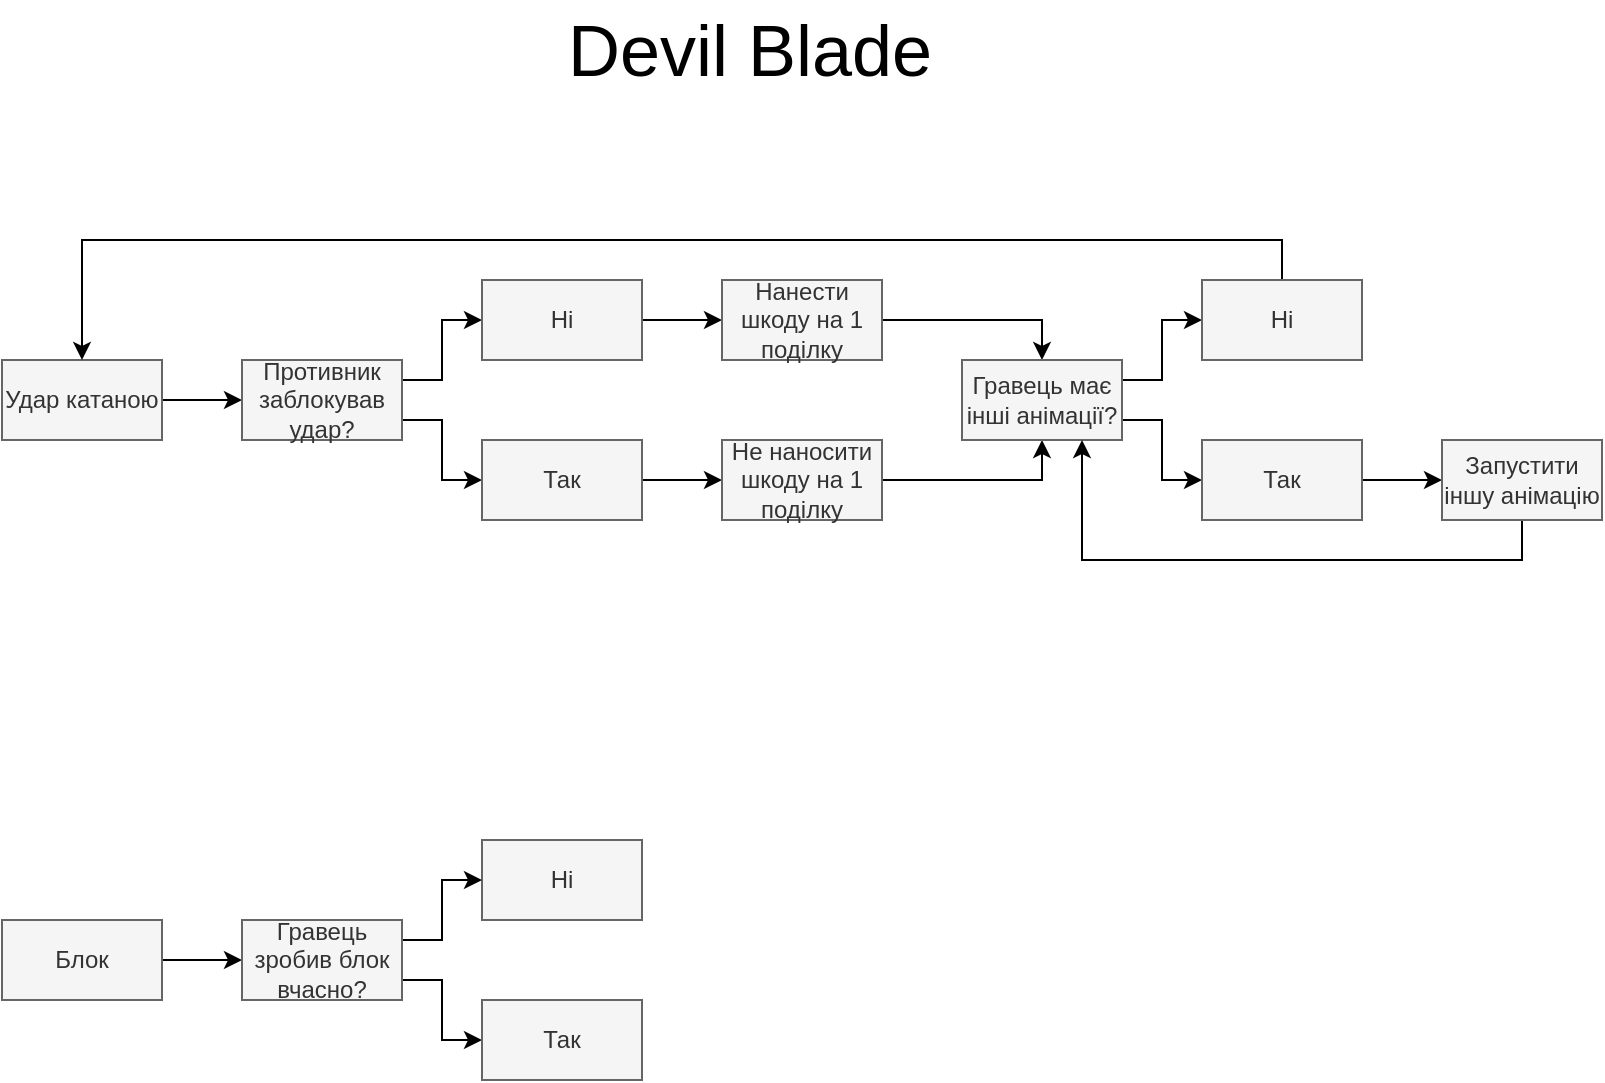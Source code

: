 <mxfile version="20.5.3" type="github">
  <diagram id="Gw7SjPRHPI560Tm9hMZg" name="Сторінка-1">
    <mxGraphModel dx="1138" dy="643" grid="1" gridSize="10" guides="1" tooltips="1" connect="1" arrows="1" fold="1" page="1" pageScale="1" pageWidth="1654" pageHeight="2336" math="0" shadow="0">
      <root>
        <mxCell id="0" />
        <mxCell id="1" parent="0" />
        <mxCell id="OfBTPzujXy_Dv2JITzyA-4" value="Devil Blade" style="text;html=1;align=center;verticalAlign=middle;whiteSpace=wrap;rounded=0;fontFamily=Helvetica;fontSize=36;" parent="1" vertex="1">
          <mxGeometry x="317" y="20" width="194" height="50" as="geometry" />
        </mxCell>
        <mxCell id="m0AJIgBf-lL1eL2nw93D-6" style="edgeStyle=orthogonalEdgeStyle;rounded=0;orthogonalLoop=1;jettySize=auto;html=1;exitX=1;exitY=0.5;exitDx=0;exitDy=0;" edge="1" parent="1" source="m0AJIgBf-lL1eL2nw93D-4" target="m0AJIgBf-lL1eL2nw93D-5">
          <mxGeometry relative="1" as="geometry" />
        </mxCell>
        <mxCell id="m0AJIgBf-lL1eL2nw93D-4" value="Удар катаною" style="text;html=1;strokeColor=#666666;fillColor=#f5f5f5;align=center;verticalAlign=middle;whiteSpace=wrap;rounded=0;fontColor=#333333;" vertex="1" parent="1">
          <mxGeometry x="40" y="200" width="80" height="40" as="geometry" />
        </mxCell>
        <mxCell id="m0AJIgBf-lL1eL2nw93D-8" style="edgeStyle=orthogonalEdgeStyle;rounded=0;orthogonalLoop=1;jettySize=auto;html=1;exitX=1;exitY=0.25;exitDx=0;exitDy=0;" edge="1" parent="1" source="m0AJIgBf-lL1eL2nw93D-5" target="m0AJIgBf-lL1eL2nw93D-7">
          <mxGeometry relative="1" as="geometry" />
        </mxCell>
        <mxCell id="m0AJIgBf-lL1eL2nw93D-10" style="edgeStyle=orthogonalEdgeStyle;rounded=0;orthogonalLoop=1;jettySize=auto;html=1;exitX=1;exitY=0.75;exitDx=0;exitDy=0;" edge="1" parent="1" source="m0AJIgBf-lL1eL2nw93D-5" target="m0AJIgBf-lL1eL2nw93D-9">
          <mxGeometry relative="1" as="geometry" />
        </mxCell>
        <mxCell id="m0AJIgBf-lL1eL2nw93D-5" value="Противник заблокував удар?" style="text;html=1;strokeColor=#666666;fillColor=#f5f5f5;align=center;verticalAlign=middle;whiteSpace=wrap;rounded=0;fontColor=#333333;" vertex="1" parent="1">
          <mxGeometry x="160" y="200" width="80" height="40" as="geometry" />
        </mxCell>
        <mxCell id="m0AJIgBf-lL1eL2nw93D-12" style="edgeStyle=orthogonalEdgeStyle;rounded=0;orthogonalLoop=1;jettySize=auto;html=1;exitX=1;exitY=0.5;exitDx=0;exitDy=0;" edge="1" parent="1" source="m0AJIgBf-lL1eL2nw93D-7" target="m0AJIgBf-lL1eL2nw93D-11">
          <mxGeometry relative="1" as="geometry" />
        </mxCell>
        <mxCell id="m0AJIgBf-lL1eL2nw93D-7" value="Ні" style="text;html=1;strokeColor=#666666;fillColor=#f5f5f5;align=center;verticalAlign=middle;whiteSpace=wrap;rounded=0;fontColor=#333333;" vertex="1" parent="1">
          <mxGeometry x="280" y="160" width="80" height="40" as="geometry" />
        </mxCell>
        <mxCell id="m0AJIgBf-lL1eL2nw93D-14" style="edgeStyle=orthogonalEdgeStyle;rounded=0;orthogonalLoop=1;jettySize=auto;html=1;exitX=1;exitY=0.5;exitDx=0;exitDy=0;" edge="1" parent="1" source="m0AJIgBf-lL1eL2nw93D-9" target="m0AJIgBf-lL1eL2nw93D-13">
          <mxGeometry relative="1" as="geometry" />
        </mxCell>
        <mxCell id="m0AJIgBf-lL1eL2nw93D-9" value="Так" style="text;html=1;strokeColor=#666666;fillColor=#f5f5f5;align=center;verticalAlign=middle;whiteSpace=wrap;rounded=0;fontColor=#333333;" vertex="1" parent="1">
          <mxGeometry x="280" y="240" width="80" height="40" as="geometry" />
        </mxCell>
        <mxCell id="m0AJIgBf-lL1eL2nw93D-16" style="edgeStyle=orthogonalEdgeStyle;rounded=0;orthogonalLoop=1;jettySize=auto;html=1;exitX=1;exitY=0.5;exitDx=0;exitDy=0;" edge="1" parent="1" source="m0AJIgBf-lL1eL2nw93D-11" target="m0AJIgBf-lL1eL2nw93D-15">
          <mxGeometry relative="1" as="geometry">
            <Array as="points">
              <mxPoint x="560" y="180" />
            </Array>
          </mxGeometry>
        </mxCell>
        <mxCell id="m0AJIgBf-lL1eL2nw93D-11" value="Нанести шкоду на 1 поділку" style="text;html=1;strokeColor=#666666;fillColor=#f5f5f5;align=center;verticalAlign=middle;whiteSpace=wrap;rounded=0;fontColor=#333333;" vertex="1" parent="1">
          <mxGeometry x="400" y="160" width="80" height="40" as="geometry" />
        </mxCell>
        <mxCell id="m0AJIgBf-lL1eL2nw93D-17" style="edgeStyle=orthogonalEdgeStyle;rounded=0;orthogonalLoop=1;jettySize=auto;html=1;exitX=1;exitY=0.5;exitDx=0;exitDy=0;entryX=0.5;entryY=1;entryDx=0;entryDy=0;" edge="1" parent="1" source="m0AJIgBf-lL1eL2nw93D-13" target="m0AJIgBf-lL1eL2nw93D-15">
          <mxGeometry relative="1" as="geometry" />
        </mxCell>
        <mxCell id="m0AJIgBf-lL1eL2nw93D-13" value="Не наносити шкоду на 1 поділку" style="text;html=1;strokeColor=#666666;fillColor=#f5f5f5;align=center;verticalAlign=middle;whiteSpace=wrap;rounded=0;fontColor=#333333;" vertex="1" parent="1">
          <mxGeometry x="400" y="240" width="80" height="40" as="geometry" />
        </mxCell>
        <mxCell id="m0AJIgBf-lL1eL2nw93D-19" style="edgeStyle=orthogonalEdgeStyle;rounded=0;orthogonalLoop=1;jettySize=auto;html=1;exitX=1;exitY=0.25;exitDx=0;exitDy=0;" edge="1" parent="1" source="m0AJIgBf-lL1eL2nw93D-15" target="m0AJIgBf-lL1eL2nw93D-18">
          <mxGeometry relative="1" as="geometry" />
        </mxCell>
        <mxCell id="m0AJIgBf-lL1eL2nw93D-21" style="edgeStyle=orthogonalEdgeStyle;rounded=0;orthogonalLoop=1;jettySize=auto;html=1;exitX=1;exitY=0.75;exitDx=0;exitDy=0;" edge="1" parent="1" source="m0AJIgBf-lL1eL2nw93D-15" target="m0AJIgBf-lL1eL2nw93D-20">
          <mxGeometry relative="1" as="geometry" />
        </mxCell>
        <mxCell id="m0AJIgBf-lL1eL2nw93D-15" value="Гравець має інші анімації?" style="text;html=1;strokeColor=#666666;fillColor=#f5f5f5;align=center;verticalAlign=middle;whiteSpace=wrap;rounded=0;fontColor=#333333;" vertex="1" parent="1">
          <mxGeometry x="520" y="200" width="80" height="40" as="geometry" />
        </mxCell>
        <mxCell id="m0AJIgBf-lL1eL2nw93D-24" style="edgeStyle=orthogonalEdgeStyle;rounded=0;orthogonalLoop=1;jettySize=auto;html=1;exitX=1;exitY=0.5;exitDx=0;exitDy=0;" edge="1" parent="1" source="m0AJIgBf-lL1eL2nw93D-20" target="m0AJIgBf-lL1eL2nw93D-23">
          <mxGeometry relative="1" as="geometry" />
        </mxCell>
        <mxCell id="m0AJIgBf-lL1eL2nw93D-20" value="Так" style="text;html=1;strokeColor=#666666;fillColor=#f5f5f5;align=center;verticalAlign=middle;whiteSpace=wrap;rounded=0;fontColor=#333333;" vertex="1" parent="1">
          <mxGeometry x="640" y="240" width="80" height="40" as="geometry" />
        </mxCell>
        <mxCell id="m0AJIgBf-lL1eL2nw93D-30" style="edgeStyle=orthogonalEdgeStyle;rounded=0;orthogonalLoop=1;jettySize=auto;html=1;exitX=0.5;exitY=1;exitDx=0;exitDy=0;entryX=0.75;entryY=1;entryDx=0;entryDy=0;" edge="1" parent="1" source="m0AJIgBf-lL1eL2nw93D-23" target="m0AJIgBf-lL1eL2nw93D-15">
          <mxGeometry relative="1" as="geometry" />
        </mxCell>
        <mxCell id="m0AJIgBf-lL1eL2nw93D-23" value="Запустити іншу анімацію" style="text;html=1;strokeColor=#666666;fillColor=#f5f5f5;align=center;verticalAlign=middle;whiteSpace=wrap;rounded=0;fontColor=#333333;" vertex="1" parent="1">
          <mxGeometry x="760" y="240" width="80" height="40" as="geometry" />
        </mxCell>
        <mxCell id="qJtpwFS_eKcF3Zx06Uy4-3" style="edgeStyle=orthogonalEdgeStyle;rounded=0;orthogonalLoop=1;jettySize=auto;html=1;" edge="1" parent="1" source="qJtpwFS_eKcF3Zx06Uy4-1" target="qJtpwFS_eKcF3Zx06Uy4-2">
          <mxGeometry relative="1" as="geometry" />
        </mxCell>
        <mxCell id="qJtpwFS_eKcF3Zx06Uy4-1" value="Блок" style="text;html=1;strokeColor=#666666;fillColor=#f5f5f5;align=center;verticalAlign=middle;whiteSpace=wrap;rounded=0;fontColor=#333333;" vertex="1" parent="1">
          <mxGeometry x="40" y="480" width="80" height="40" as="geometry" />
        </mxCell>
        <mxCell id="qJtpwFS_eKcF3Zx06Uy4-4" value="Ні" style="text;html=1;strokeColor=#666666;fillColor=#f5f5f5;align=center;verticalAlign=middle;whiteSpace=wrap;rounded=0;fontColor=#333333;" vertex="1" parent="1">
          <mxGeometry x="280" y="440" width="80" height="40" as="geometry" />
        </mxCell>
        <mxCell id="m0AJIgBf-lL1eL2nw93D-27" style="edgeStyle=orthogonalEdgeStyle;rounded=0;orthogonalLoop=1;jettySize=auto;html=1;exitX=1;exitY=0.25;exitDx=0;exitDy=0;entryX=0;entryY=0.5;entryDx=0;entryDy=0;" edge="1" parent="1" source="qJtpwFS_eKcF3Zx06Uy4-2" target="qJtpwFS_eKcF3Zx06Uy4-4">
          <mxGeometry relative="1" as="geometry" />
        </mxCell>
        <mxCell id="m0AJIgBf-lL1eL2nw93D-31" style="edgeStyle=orthogonalEdgeStyle;rounded=0;orthogonalLoop=1;jettySize=auto;html=1;exitX=1;exitY=0.75;exitDx=0;exitDy=0;entryX=0;entryY=0.5;entryDx=0;entryDy=0;" edge="1" parent="1" source="qJtpwFS_eKcF3Zx06Uy4-2" target="qJtpwFS_eKcF3Zx06Uy4-8">
          <mxGeometry relative="1" as="geometry" />
        </mxCell>
        <mxCell id="qJtpwFS_eKcF3Zx06Uy4-2" value="Гравець зробив блок вчасно? " style="text;html=1;strokeColor=#666666;fillColor=#f5f5f5;align=center;verticalAlign=middle;whiteSpace=wrap;rounded=0;fontColor=#333333;movable=1;resizable=1;rotatable=1;deletable=1;editable=1;connectable=1;" vertex="1" parent="1">
          <mxGeometry x="160" y="480" width="80" height="40" as="geometry" />
        </mxCell>
        <mxCell id="qJtpwFS_eKcF3Zx06Uy4-8" value="Так" style="text;html=1;strokeColor=#666666;fillColor=#f5f5f5;align=center;verticalAlign=middle;whiteSpace=wrap;rounded=0;fontColor=#333333;" vertex="1" parent="1">
          <mxGeometry x="280" y="520" width="80" height="40" as="geometry" />
        </mxCell>
        <mxCell id="m0AJIgBf-lL1eL2nw93D-29" style="edgeStyle=orthogonalEdgeStyle;rounded=0;orthogonalLoop=1;jettySize=auto;html=1;exitX=0.5;exitY=0;exitDx=0;exitDy=0;entryX=0.5;entryY=0;entryDx=0;entryDy=0;" edge="1" parent="1" source="m0AJIgBf-lL1eL2nw93D-18" target="m0AJIgBf-lL1eL2nw93D-4">
          <mxGeometry relative="1" as="geometry" />
        </mxCell>
        <mxCell id="m0AJIgBf-lL1eL2nw93D-18" value="Ні" style="text;html=1;strokeColor=#666666;fillColor=#f5f5f5;align=center;verticalAlign=middle;whiteSpace=wrap;rounded=0;fontColor=#333333;" vertex="1" parent="1">
          <mxGeometry x="640" y="160" width="80" height="40" as="geometry" />
        </mxCell>
      </root>
    </mxGraphModel>
  </diagram>
</mxfile>

